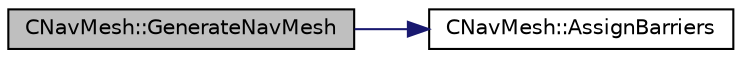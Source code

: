 digraph "CNavMesh::GenerateNavMesh"
{
 // LATEX_PDF_SIZE
  edge [fontname="Helvetica",fontsize="10",labelfontname="Helvetica",labelfontsize="10"];
  node [fontname="Helvetica",fontsize="10",shape=record];
  rankdir="LR";
  Node31 [label="CNavMesh::GenerateNavMesh",height=0.2,width=0.4,color="black", fillcolor="grey75", style="filled", fontcolor="black",tooltip="Creates the nave mesh nodes."];
  Node31 -> Node32 [color="midnightblue",fontsize="10",style="solid",fontname="Helvetica"];
  Node32 [label="CNavMesh::AssignBarriers",height=0.2,width=0.4,color="black", fillcolor="white", style="filled",URL="$class_c_nav_mesh.html#a570f87cc6c12f00099947f6d3fcc7388",tooltip="Assigns barriers to the nave mesh nodes."];
}
